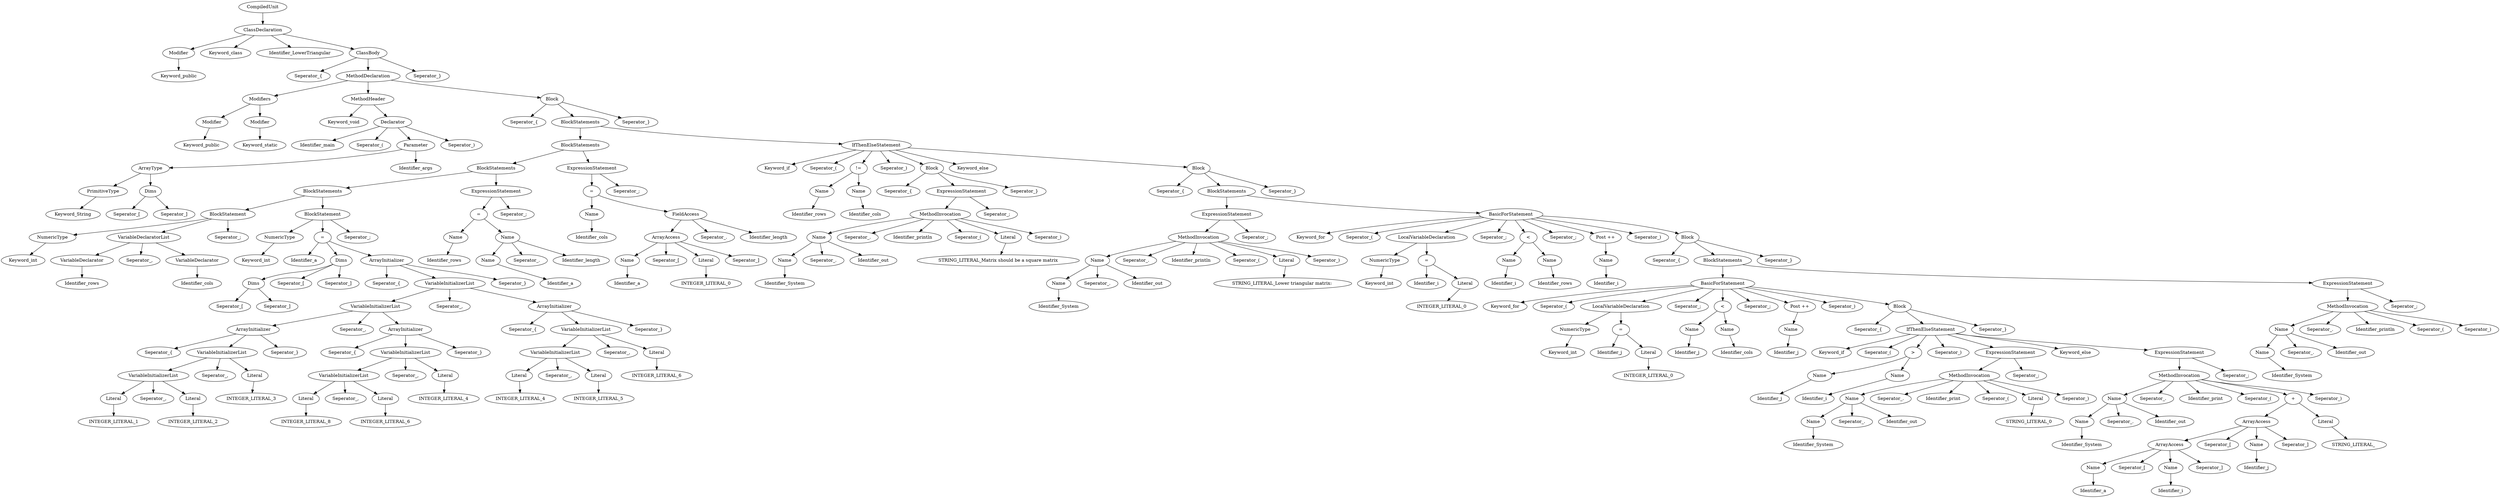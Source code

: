 digraph G{
node[ordering=out]
n1a[label="Keyword_public"]
n1[label="Modifier"]
n1->n1a
n2a[label="Keyword_public"]
n2[label="Modifier"]
n2->n2a
n3a[label="Keyword_static"]
n3[label="Modifier"]
n3->n3a
n4[label="Modifiers"]
n4->n2
n4->n3
n5a[label="Keyword_String"]
n5[label="PrimitiveType"]
n5->n5a
n6a[label="Seperator_["]
n6b[label="Seperator_]"]
n6[label="Dims"]
n6->n6a
n6->n6b
n7[label="ArrayType"]
n7->n5
n7->n6
n8b[label="Identifier_args"]
n8[label="Parameter"]
n8->n7
n8->n8b
n9a[label="Identifier_main"]
n9b[label="Seperator_("]
n9d[label="Seperator_)"]
n9[label="Declarator"]
n9->n9a
n9->n9b
n9->n8
n9->n9d
n10a[label="Keyword_void"]
n10[label="MethodHeader"]
n10->n10a
n10->n9
n11a[label="Keyword_int"]
n11[label="NumericType"]
n11->n11a
n12a[label="Identifier_rows"]
n12[label="VariableDeclarator"]
n12->n12a
n13a[label="Identifier_cols"]
n13[label="VariableDeclarator"]
n13->n13a
n14b[label="Seperator_,"]
n14[label="VariableDeclaratorList"]
n14->n12
n14->n14b
n14->n13
n15c[label="Seperator_;"]
n15[label="BlockStatement"]
n15->n11
n15->n14
n15->n15c
n16a[label="Keyword_int"]
n16[label="NumericType"]
n16->n16a
n17a[label="Seperator_["]
n17b[label="Seperator_]"]
n17[label="Dims"]
n17->n17a
n17->n17b
n18b[label="Seperator_["]
n18c[label="Seperator_]"]
n18[label="Dims"]
n18->n17
n18->n18b
n18->n18c
n19a[label="INTEGER_LITERAL_1"]
n19[label="Literal"]
n19->n19a
n20a[label="INTEGER_LITERAL_2"]
n20[label="Literal"]
n20->n20a
n21b[label="Seperator_,"]
n21[label="VariableInitializerList"]
n21->n19
n21->n21b
n21->n20
n22a[label="INTEGER_LITERAL_3"]
n22[label="Literal"]
n22->n22a
n23b[label="Seperator_,"]
n23[label="VariableInitializerList"]
n23->n21
n23->n23b
n23->n22
n24a[label="Seperator_{"]
n24c[label="Seperator_}"]
n24[label="ArrayInitializer"]
n24->n24a
n24->n23
n24->n24c
n25a[label="INTEGER_LITERAL_8"]
n25[label="Literal"]
n25->n25a
n26a[label="INTEGER_LITERAL_6"]
n26[label="Literal"]
n26->n26a
n27b[label="Seperator_,"]
n27[label="VariableInitializerList"]
n27->n25
n27->n27b
n27->n26
n28a[label="INTEGER_LITERAL_4"]
n28[label="Literal"]
n28->n28a
n29b[label="Seperator_,"]
n29[label="VariableInitializerList"]
n29->n27
n29->n29b
n29->n28
n30a[label="Seperator_{"]
n30c[label="Seperator_}"]
n30[label="ArrayInitializer"]
n30->n30a
n30->n29
n30->n30c
n31b[label="Seperator_,"]
n31[label="VariableInitializerList"]
n31->n24
n31->n31b
n31->n30
n32a[label="INTEGER_LITERAL_4"]
n32[label="Literal"]
n32->n32a
n33a[label="INTEGER_LITERAL_5"]
n33[label="Literal"]
n33->n33a
n34b[label="Seperator_,"]
n34[label="VariableInitializerList"]
n34->n32
n34->n34b
n34->n33
n35a[label="INTEGER_LITERAL_6"]
n35[label="Literal"]
n35->n35a
n36b[label="Seperator_,"]
n36[label="VariableInitializerList"]
n36->n34
n36->n36b
n36->n35
n37a[label="Seperator_{"]
n37c[label="Seperator_}"]
n37[label="ArrayInitializer"]
n37->n37a
n37->n36
n37->n37c
n38b[label="Seperator_,"]
n38[label="VariableInitializerList"]
n38->n31
n38->n38b
n38->n37
n39a[label="Seperator_{"]
n39c[label="Seperator_}"]
n39[label="ArrayInitializer"]
n39->n39a
n39->n38
n39->n39c
n40a[label="Identifier_a"]
n40[label="="]
n40->n40a
n40->n18
n40->n39
n41c[label="Seperator_;"]
n41[label="BlockStatement"]
n41->n16
n41->n40
n41->n41c
n42[label="BlockStatements"]
n42->n15
n42->n41
n43a[label="Identifier_rows"]
n43[label="Name"]
n43->n43a
n44a[label="Identifier_a"]
n44[label="Name"]
n44->n44a
n45b[label="Seperator_."]
n45c[label="Identifier_length"]
n45[label="Name"]
n45->n44
n45->n45b
n45->n45c
n46[label="="]
n46->n43
n46->n45
n47b[label="Seperator_;"]
n47[label="ExpressionStatement"]
n47->n46
n47->n47b
n48[label="BlockStatements"]
n48->n42
n48->n47
n49a[label="Identifier_cols"]
n49[label="Name"]
n49->n49a
n50a[label="Identifier_a"]
n50[label="Name"]
n50->n50a
n51a[label="INTEGER_LITERAL_0"]
n51[label="Literal"]
n51->n51a
n52b[label="Seperator_["]
n52d[label="Seperator_]"]
n52[label="ArrayAccess"]
n52->n50
n52->n52b
n52->n51
n52->n52d
n53b[label="Seperator_."]
n53c[label="Identifier_length"]
n53[label="FieldAccess"]
n53->n52
n53->n53b
n53->n53c
n54[label="="]
n54->n49
n54->n53
n55b[label="Seperator_;"]
n55[label="ExpressionStatement"]
n55->n54
n55->n55b
n56[label="BlockStatements"]
n56->n48
n56->n55
n57a[label="Identifier_rows"]
n57[label="Name"]
n57->n57a
n58a[label="Identifier_cols"]
n58[label="Name"]
n58->n58a
n59[label="!="]
n59->n57
n59->n58
n60a[label="Identifier_System"]
n60[label="Name"]
n60->n60a
n61b[label="Seperator_."]
n61c[label="Identifier_out"]
n61[label="Name"]
n61->n60
n61->n61b
n61->n61c
n62a[label="STRING_LITERAL_Matrix should be a square matrix"]
n62[label="Literal"]
n62->n62a
n63b[label="Seperator_."]
n63c[label="Identifier_println"]
n63d[label="Seperator_("]
n63f[label="Seperator_)"]
n63[label="MethodInvocation"]
n63->n61
n63->n63b
n63->n63c
n63->n63d
n63->n62
n63->n63f
n64b[label="Seperator_;"]
n64[label="ExpressionStatement"]
n64->n63
n64->n64b
n65a[label="Seperator_{"]
n65c[label="Seperator_}"]
n65[label="Block"]
n65->n65a
n65->n64
n65->n65c
n66a[label="Identifier_System"]
n66[label="Name"]
n66->n66a
n67b[label="Seperator_."]
n67c[label="Identifier_out"]
n67[label="Name"]
n67->n66
n67->n67b
n67->n67c
n68a[label="STRING_LITERAL_Lower triangular matrix: "]
n68[label="Literal"]
n68->n68a
n69b[label="Seperator_."]
n69c[label="Identifier_println"]
n69d[label="Seperator_("]
n69f[label="Seperator_)"]
n69[label="MethodInvocation"]
n69->n67
n69->n69b
n69->n69c
n69->n69d
n69->n68
n69->n69f
n70b[label="Seperator_;"]
n70[label="ExpressionStatement"]
n70->n69
n70->n70b
n71a[label="Keyword_int"]
n71[label="NumericType"]
n71->n71a
n72a[label="INTEGER_LITERAL_0"]
n72[label="Literal"]
n72->n72a
n73a[label="Identifier_i"]
n73[label="="]
n73->n73a
n73->n72
n74[label="LocalVariableDeclaration"]
n74->n71
n74->n73
n75a[label="Identifier_i"]
n75[label="Name"]
n75->n75a
n76a[label="Identifier_rows"]
n76[label="Name"]
n76->n76a
n77[label="<"]
n77->n75
n77->n76
n78a[label="Identifier_i"]
n78[label="Name"]
n78->n78a
n79[label="Post ++"]
n79->n78
n80a[label="Keyword_int"]
n80[label="NumericType"]
n80->n80a
n81a[label="INTEGER_LITERAL_0"]
n81[label="Literal"]
n81->n81a
n82a[label="Identifier_j"]
n82[label="="]
n82->n82a
n82->n81
n83[label="LocalVariableDeclaration"]
n83->n80
n83->n82
n84a[label="Identifier_j"]
n84[label="Name"]
n84->n84a
n85a[label="Identifier_cols"]
n85[label="Name"]
n85->n85a
n86[label="<"]
n86->n84
n86->n85
n87a[label="Identifier_j"]
n87[label="Name"]
n87->n87a
n88[label="Post ++"]
n88->n87
n89a[label="Identifier_j"]
n89[label="Name"]
n89->n89a
n90a[label="Identifier_i"]
n90[label="Name"]
n90->n90a
n91[label=">"]
n91->n89
n91->n90
n92a[label="Identifier_System"]
n92[label="Name"]
n92->n92a
n93b[label="Seperator_."]
n93c[label="Identifier_out"]
n93[label="Name"]
n93->n92
n93->n93b
n93->n93c
n94a[label="STRING_LITERAL_0 "]
n94[label="Literal"]
n94->n94a
n95b[label="Seperator_."]
n95c[label="Identifier_print"]
n95d[label="Seperator_("]
n95f[label="Seperator_)"]
n95[label="MethodInvocation"]
n95->n93
n95->n95b
n95->n95c
n95->n95d
n95->n94
n95->n95f
n96b[label="Seperator_;"]
n96[label="ExpressionStatement"]
n96->n95
n96->n96b
n97a[label="Identifier_System"]
n97[label="Name"]
n97->n97a
n98b[label="Seperator_."]
n98c[label="Identifier_out"]
n98[label="Name"]
n98->n97
n98->n98b
n98->n98c
n99a[label="Identifier_a"]
n99[label="Name"]
n99->n99a
n100a[label="Identifier_i"]
n100[label="Name"]
n100->n100a
n101b[label="Seperator_["]
n101d[label="Seperator_]"]
n101[label="ArrayAccess"]
n101->n99
n101->n101b
n101->n100
n101->n101d
n102a[label="Identifier_j"]
n102[label="Name"]
n102->n102a
n103b[label="Seperator_["]
n103d[label="Seperator_]"]
n103[label="ArrayAccess"]
n103->n101
n103->n103b
n103->n102
n103->n103d
n104a[label="STRING_LITERAL_ "]
n104[label="Literal"]
n104->n104a
n105[label="+"]
n105->n103
n105->n104
n106b[label="Seperator_."]
n106c[label="Identifier_print"]
n106d[label="Seperator_("]
n106f[label="Seperator_)"]
n106[label="MethodInvocation"]
n106->n98
n106->n106b
n106->n106c
n106->n106d
n106->n105
n106->n106f
n107b[label="Seperator_;"]
n107[label="ExpressionStatement"]
n107->n106
n107->n107b
n108a[label="Keyword_if"]
n108b[label="Seperator_("]
n108d[label="Seperator_)"]
n108f[label="Keyword_else"]
n108[label="IfThenElseStatement"]
n108->n108a
n108->n108b
n108->n91
n108->n108d
n108->n96
n108->n108f
n108->n107
n109a[label="Seperator_{"]
n109c[label="Seperator_}"]
n109[label="Block"]
n109->n109a
n109->n108
n109->n109c
n110a[label="Keyword_for"]
n110b[label="Seperator_("]
n110d[label="Seperator_;"]
n110f[label="Seperator_;"]
n110h[label="Seperator_)"]
n110[label="BasicForStatement"]
n110->n110a
n110->n110b
n110->n83
n110->n110d
n110->n86
n110->n110f
n110->n88
n110->n110h
n110->n109
n111a[label="Identifier_System"]
n111[label="Name"]
n111->n111a
n112b[label="Seperator_."]
n112c[label="Identifier_out"]
n112[label="Name"]
n112->n111
n112->n112b
n112->n112c
n113b[label="Seperator_."]
n113c[label="Identifier_println"]
n113d[label="Seperator_("]
n113e[label="Seperator_)"]
n113[label="MethodInvocation"]
n113->n112
n113->n113b
n113->n113c
n113->n113d
n113->n113e
n114b[label="Seperator_;"]
n114[label="ExpressionStatement"]
n114->n113
n114->n114b
n115[label="BlockStatements"]
n115->n110
n115->n114
n116a[label="Seperator_{"]
n116c[label="Seperator_}"]
n116[label="Block"]
n116->n116a
n116->n115
n116->n116c
n117a[label="Keyword_for"]
n117b[label="Seperator_("]
n117d[label="Seperator_;"]
n117f[label="Seperator_;"]
n117h[label="Seperator_)"]
n117[label="BasicForStatement"]
n117->n117a
n117->n117b
n117->n74
n117->n117d
n117->n77
n117->n117f
n117->n79
n117->n117h
n117->n116
n118[label="BlockStatements"]
n118->n70
n118->n117
n119a[label="Seperator_{"]
n119c[label="Seperator_}"]
n119[label="Block"]
n119->n119a
n119->n118
n119->n119c
n120a[label="Keyword_if"]
n120b[label="Seperator_("]
n120d[label="Seperator_)"]
n120f[label="Keyword_else"]
n120[label="IfThenElseStatement"]
n120->n120a
n120->n120b
n120->n59
n120->n120d
n120->n65
n120->n120f
n120->n119
n121[label="BlockStatements"]
n121->n56
n121->n120
n122a[label="Seperator_{"]
n122c[label="Seperator_}"]
n122[label="Block"]
n122->n122a
n122->n121
n122->n122c
n123[label="MethodDeclaration"]
n123->n4
n123->n10
n123->n122
n124a[label="Seperator_{"]
n124c[label="Seperator_}"]
n124[label="ClassBody"]
n124->n124a
n124->n123
n124->n124c
n125b[label="Keyword_class"]
n125c[label="Identifier_LowerTriangular"]
n125[label="ClassDeclaration"]
n125->n1
n125->n125b
n125->n125c
n125->n124
n126[label="CompiledUnit"]
n126->n125
}
